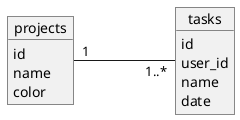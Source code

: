 @startuml
object projects
projects : id
projects : name
projects : color

object tasks
tasks : id
tasks : user_id
tasks : name
tasks : date

projects "1" -right-  "    1..*"  tasks :"                   "
@enduml